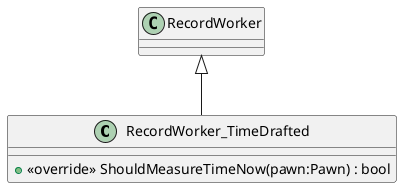 @startuml
class RecordWorker_TimeDrafted {
    + <<override>> ShouldMeasureTimeNow(pawn:Pawn) : bool
}
RecordWorker <|-- RecordWorker_TimeDrafted
@enduml
